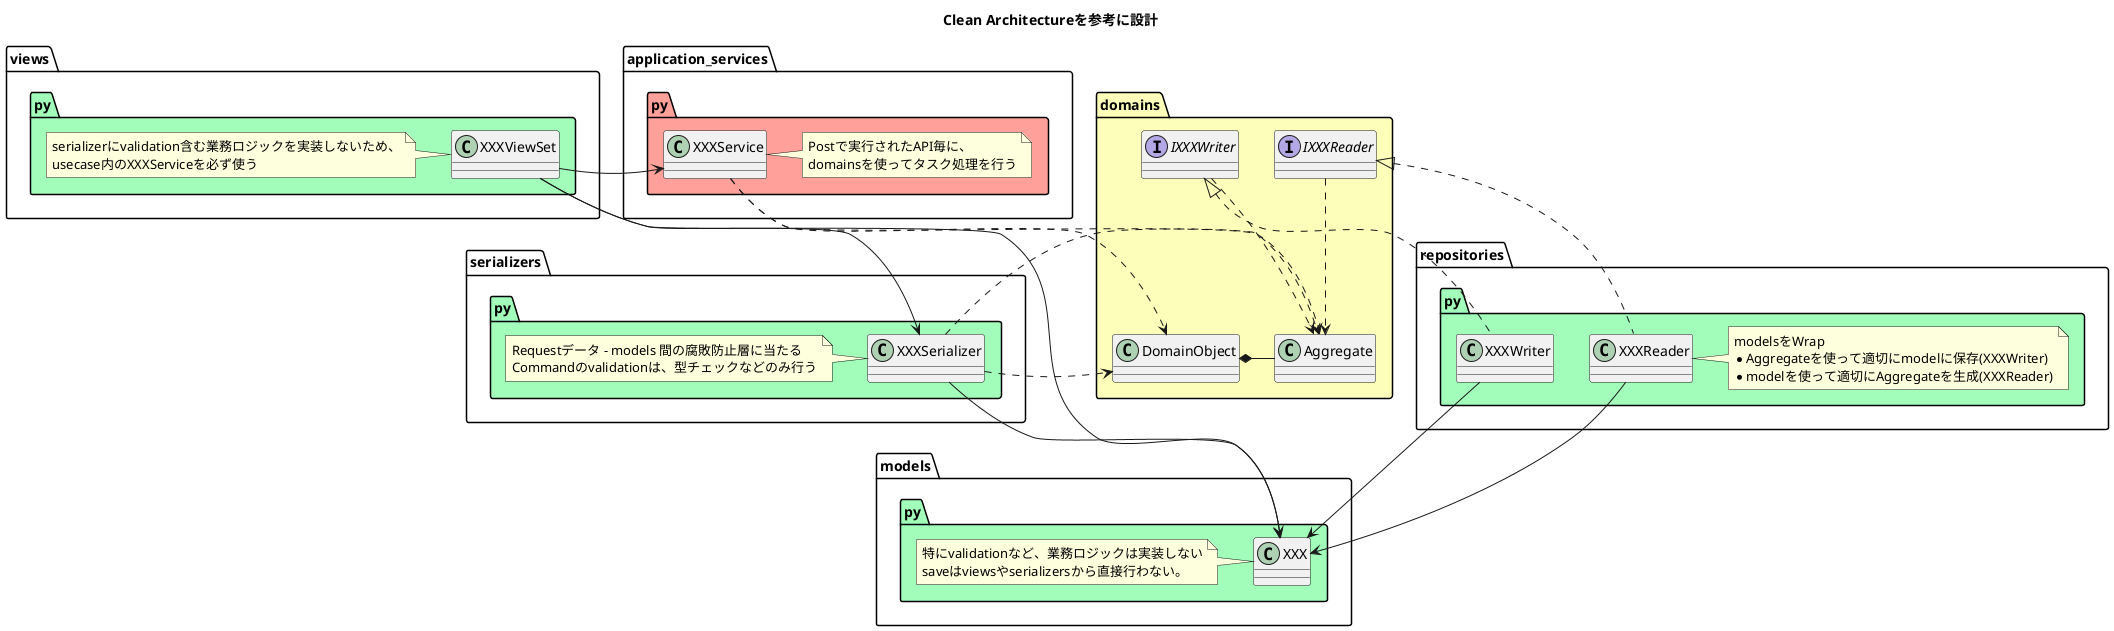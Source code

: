 @startuml new architecture

title Clean Architectureを参考に設計

namespace views.py #A2FDBA {
    Class XXXViewSet
    note left
    serializerにvalidation含む業務ロジックを実装しないため、
    usecase内のXXXServiceを必ず使う
    endnote
}

namespace serializers.py #A2FDBA {
    Class XXXSerializer
    note left
    Requestデータ - models 間の腐敗防止層に当たる
    Commandのvalidationは、型チェックなどのみ行う
    endnote
}

namespace models.py #A2FDBA {
    Class XXX
    note left
    特にvalidationなど、業務ロジックは実装しない
    saveはviewsやserializersから直接行わない。
    endnote
}

namespace application_services.py #FFA19A {
    Class XXXService
    note right
    Postで実行されたAPI毎に、
    domainsを使ってタスク処理を行う
    endnote
}

namespace domains #FCFEB9 {
    Class Aggregate
    Class DomainObject
    Interface IXXXWriter
    Interface IXXXReader

    DomainObject *-l Aggregate
    Aggregate <.u. IXXXWriter
    Aggregate <.u. IXXXReader
    IXXXWriter -r[hidden] IXXXReader
}

namespace repositories.py #A2FDBA {
    Class XXXWriter
    Class XXXReader
    note right
    modelsをWrap
    * Aggregateを使って適切にmodelに保存(XXXWriter)
    * modelを使って適切にAggregateを生成(XXXReader)
    endnote

    XXXWriter -d[hidden] XXXReader
}

views.py.XXXViewSet -d-> serializers.py.XXXSerializer
views.py.XXXViewSet -d-> models.py.XXX
serializers.py.XXXSerializer -d-> models.py.XXX


serializers.py.XXXSerializer .r.> domains.Aggregate
serializers.py.XXXSerializer .r.> domains.DomainObject

views.py.XXXViewSet -r-> application_services.py.XXXService

application_services.py.XXXService ..> domains.Aggregate
application_services.py.XXXService ..> domains.DomainObject

domains.IXXXWriter <|.. repositories.py.XXXWriter
domains.IXXXReader <|.. repositories.py.XXXReader

repositories.py.XXXWriter -> models.py.XXX
repositories.py.XXXReader -> models.py.XXX



@enduml